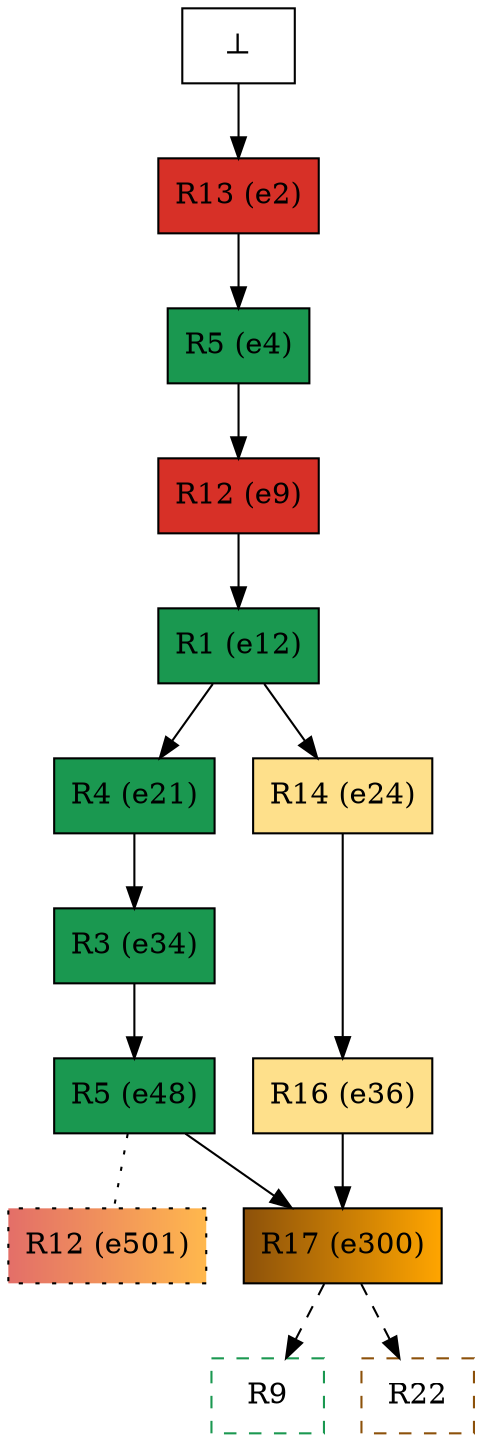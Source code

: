 digraph test {
  e2 -> e4;
  e4 -> e9;
  e9 -> e12;
  e12 -> e21;
  e12 -> e24;
  e21 -> e34;
  e24 -> e36;
  e34 -> e48;
  e36 -> e300;
  e48 -> e300;
  e48 -> e501 [arrowhead=none style=dotted];
  e300 -> r9 [color="black" style=dashed];
  e300 -> r22 [color="black" style=dashed];
  e0 -> e2;
  e2 [color="black" fillcolor="#d73027:#d73027" label="R13 (e2)" shape=box style=filled];
  e4 [color="black" fillcolor="#1a9850:#1a9850" label="R5 (e4)" shape=box style=filled];
  e9 [color="black" fillcolor="#d73027:#d73027" label="R12 (e9)" shape=box style=filled];
  e12 [color="black" fillcolor="#1a9850:#1a9850" label="R1 (e12)" shape=box style=filled];
  e21 [color="black" fillcolor="#1a9850:#1a9850" label="R4 (e21)" shape=box style=filled];
  e24 [color="black" fillcolor="#fee08b:#fee08b" label="R14 (e24)" shape=box style=filled];
  e34 [color="black" fillcolor="#1a9850:#1a9850" label="R3 (e34)" shape=box style=filled];
  e36 [color="black" fillcolor="#fee08b:#fee08b" label="R16 (e36)" shape=box style=filled];
  e48 [color="black" fillcolor="#1a9850:#1a9850" label="R5 (e48)" shape=box style=filled];
  e300 [color="black" fillcolor="#8c510a:orange" label="R17 (e300)" shape=box style=filled];
  e501 [color="black" fillcolor="#d73027b2:#ff9900b2" label="R12 (e501)" shape=box style="filled,dotted"];
  e0 [fillcolor="white" label="⊥" shape=box style=filled];
  r9 [fillcolor="transparent" color="#1a9850" label=R9 shape=box style=dashed];
  r22 [fillcolor="transparent" color="#8c510a" label=R22 shape=box style=dashed];
}
